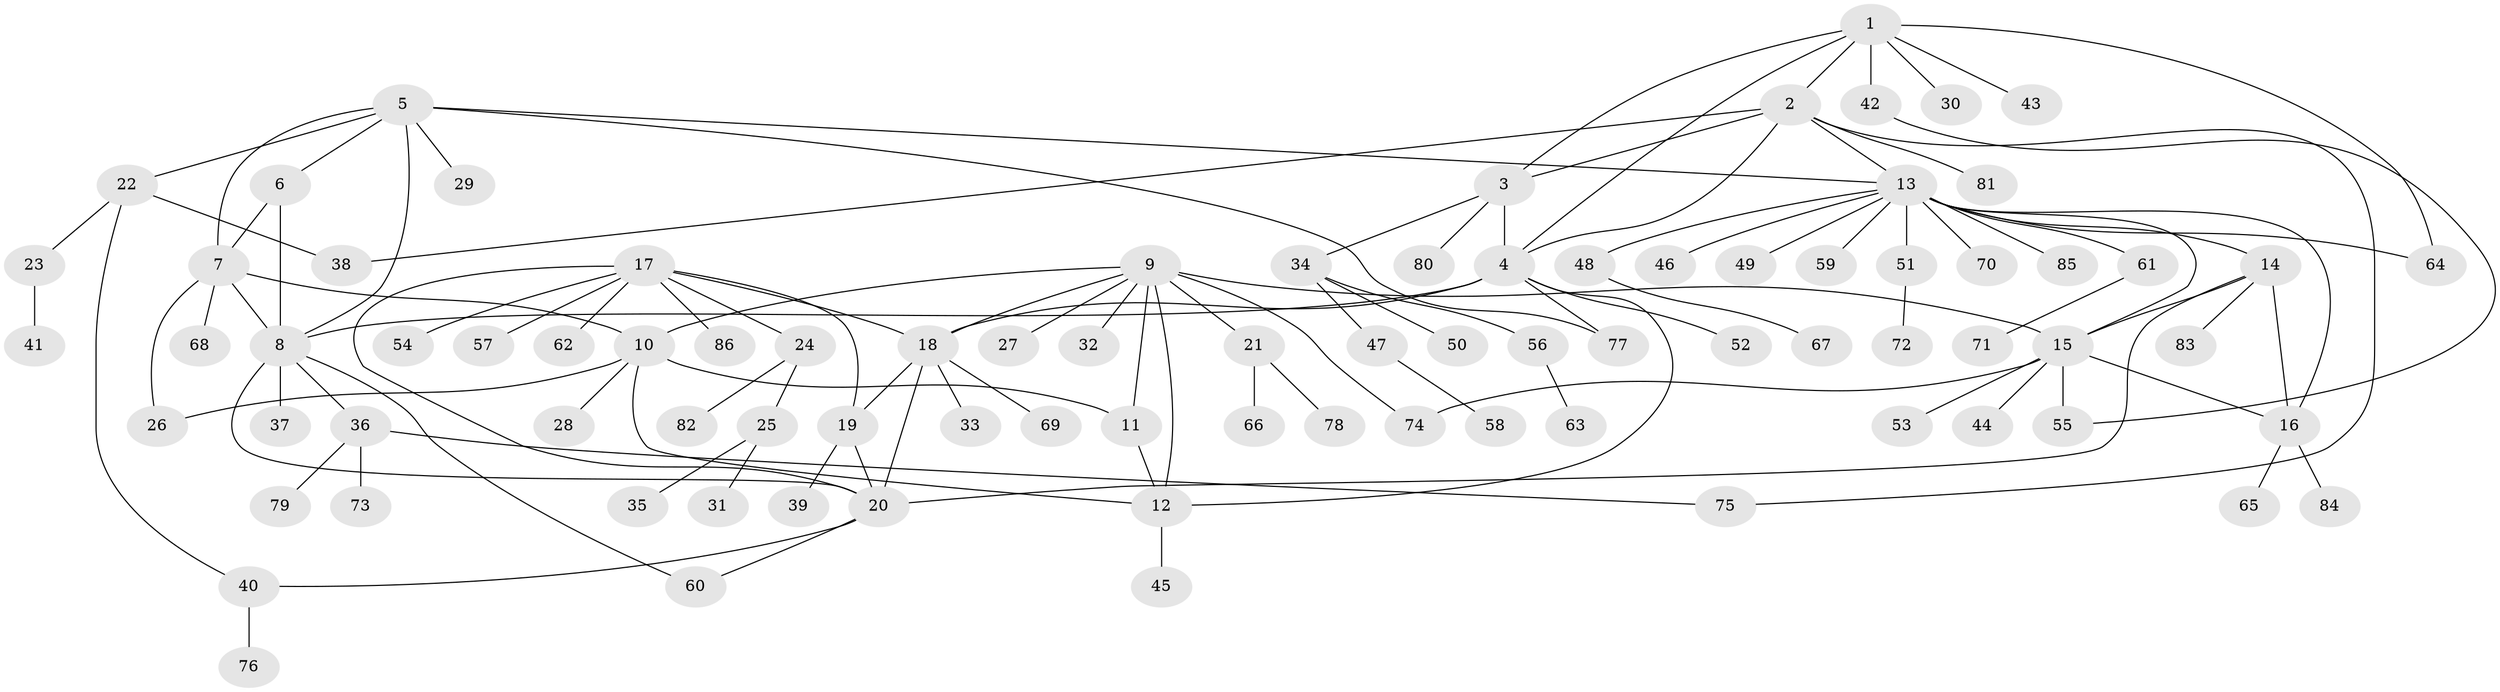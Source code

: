 // coarse degree distribution, {11: 0.03278688524590164, 6: 0.03278688524590164, 3: 0.11475409836065574, 2: 0.13114754098360656, 4: 0.04918032786885246, 8: 0.01639344262295082, 12: 0.01639344262295082, 9: 0.01639344262295082, 5: 0.01639344262295082, 7: 0.01639344262295082, 1: 0.5573770491803278}
// Generated by graph-tools (version 1.1) at 2025/52/02/27/25 19:52:20]
// undirected, 86 vertices, 115 edges
graph export_dot {
graph [start="1"]
  node [color=gray90,style=filled];
  1;
  2;
  3;
  4;
  5;
  6;
  7;
  8;
  9;
  10;
  11;
  12;
  13;
  14;
  15;
  16;
  17;
  18;
  19;
  20;
  21;
  22;
  23;
  24;
  25;
  26;
  27;
  28;
  29;
  30;
  31;
  32;
  33;
  34;
  35;
  36;
  37;
  38;
  39;
  40;
  41;
  42;
  43;
  44;
  45;
  46;
  47;
  48;
  49;
  50;
  51;
  52;
  53;
  54;
  55;
  56;
  57;
  58;
  59;
  60;
  61;
  62;
  63;
  64;
  65;
  66;
  67;
  68;
  69;
  70;
  71;
  72;
  73;
  74;
  75;
  76;
  77;
  78;
  79;
  80;
  81;
  82;
  83;
  84;
  85;
  86;
  1 -- 2;
  1 -- 3;
  1 -- 4;
  1 -- 30;
  1 -- 42;
  1 -- 43;
  1 -- 64;
  2 -- 3;
  2 -- 4;
  2 -- 13;
  2 -- 38;
  2 -- 75;
  2 -- 81;
  3 -- 4;
  3 -- 34;
  3 -- 80;
  4 -- 8;
  4 -- 12;
  4 -- 18;
  4 -- 52;
  4 -- 77;
  5 -- 6;
  5 -- 7;
  5 -- 8;
  5 -- 13;
  5 -- 22;
  5 -- 29;
  5 -- 77;
  6 -- 7;
  6 -- 8;
  7 -- 8;
  7 -- 10;
  7 -- 26;
  7 -- 68;
  8 -- 20;
  8 -- 36;
  8 -- 37;
  8 -- 60;
  9 -- 10;
  9 -- 11;
  9 -- 12;
  9 -- 15;
  9 -- 18;
  9 -- 21;
  9 -- 27;
  9 -- 32;
  9 -- 74;
  10 -- 11;
  10 -- 12;
  10 -- 26;
  10 -- 28;
  11 -- 12;
  12 -- 45;
  13 -- 14;
  13 -- 15;
  13 -- 16;
  13 -- 46;
  13 -- 48;
  13 -- 49;
  13 -- 51;
  13 -- 59;
  13 -- 61;
  13 -- 64;
  13 -- 70;
  13 -- 85;
  14 -- 15;
  14 -- 16;
  14 -- 20;
  14 -- 83;
  15 -- 16;
  15 -- 44;
  15 -- 53;
  15 -- 55;
  15 -- 74;
  16 -- 65;
  16 -- 84;
  17 -- 18;
  17 -- 19;
  17 -- 20;
  17 -- 24;
  17 -- 54;
  17 -- 57;
  17 -- 62;
  17 -- 86;
  18 -- 19;
  18 -- 20;
  18 -- 33;
  18 -- 69;
  19 -- 20;
  19 -- 39;
  20 -- 40;
  20 -- 60;
  21 -- 66;
  21 -- 78;
  22 -- 23;
  22 -- 38;
  22 -- 40;
  23 -- 41;
  24 -- 25;
  24 -- 82;
  25 -- 31;
  25 -- 35;
  34 -- 47;
  34 -- 50;
  34 -- 56;
  36 -- 73;
  36 -- 75;
  36 -- 79;
  40 -- 76;
  42 -- 55;
  47 -- 58;
  48 -- 67;
  51 -- 72;
  56 -- 63;
  61 -- 71;
}
